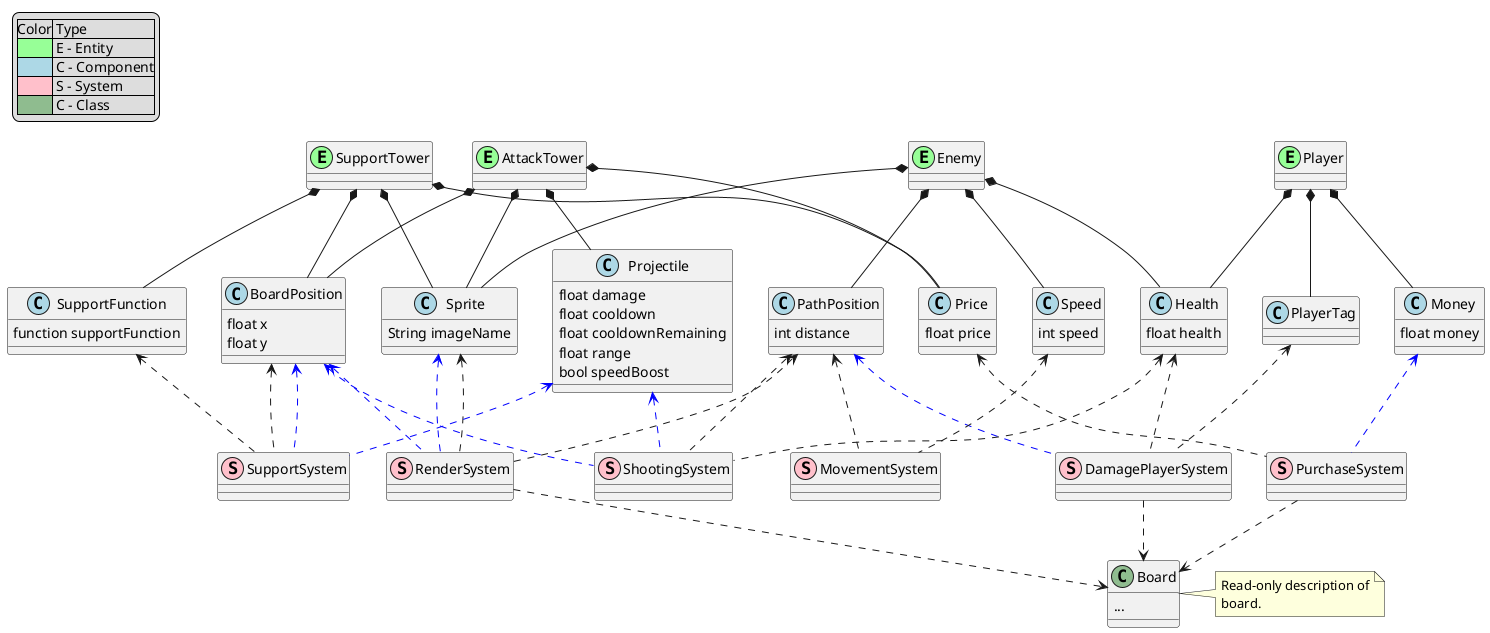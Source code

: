@startuml
'https://plantuml.com/class-diagram
'----------------------COMPONENT
legend top left
    |Color| Type |
    |<#physical>| E – Entity|
    |<#lightBlue>| C – Component|
    |<#pink>| S – System|
    |<#darkSeaGreen>| C – Class|
end legend

class BoardPosition << (C, lightBlue) >> {
float x
float y
}
class PathPosition << (C, lightBlue) >> {
int distance
}
class Health << (C, lightBlue) >> {
float health
}
class Money << (C, lightBlue) >> {
float money
}
class Speed << (C, lightBlue) >> {
int speed
}
class Sprite << (C, lightBlue) >> {
String imageName
}
 class Price << (C, lightBlue) >>{
float price
}
class SupportFunction << (C, lightBlue) >> {
function supportFunction
}
class Projectile << (C, lightBlue) >> {
float damage
float cooldown
float cooldownRemaining
float range
bool speedBoost
}
class PlayerTag << (C, lightBlue) >> {
}


'---------------------ENTITY
class AttackTower << (E, physical >>
entity SupportTower << (E, physical >>
entity Enemy << (E, physical >>
entity Player << (E, physical >>

SupportFunction -up-* SupportTower
Price -up-* AttackTower
Price -up-* SupportTower
BoardPosition -up-* AttackTower
BoardPosition -up-* SupportTower
PathPosition -up-* Enemy
Health -up-* Enemy
Health -up-* Player
Sprite -up-* Enemy
Sprite -up-* AttackTower
Sprite -up-* SupportTower
Speed -up-* Enemy
Projectile -up-* AttackTower
Money -up-* Player
PlayerTag -up-* Player

'------------------SYSTEM
class SupportSystem << (S, pink) >>
class ShootingSystem << (S, pink) >>
class RenderSystem << (S, pink) >>
class MovementSystem << (S, pink) >>
class DamagePlayerSystem << (S, pink) >>
class PurchaseSystem << (S, pink) >>

' Enemy archetype
BoardPosition <.. RenderSystem #blue
Sprite <.. RenderSystem #blue
' Tower archetype
PathPosition <.. RenderSystem
Sprite <.. RenderSystem

' Enemy archetype
PathPosition <.. DamagePlayerSystem #blue
' Player archetype
Health <.. DamagePlayerSystem
PlayerTag <.. DamagePlayerSystem

PathPosition <.. MovementSystem
Speed <.. MovementSystem

' Player archetype
Money <.. PurchaseSystem #blue
Price <.. PurchaseSystem

' Support tower archetype
SupportFunction <.. SupportSystem
BoardPosition <.. SupportSystem
' Attack tower archetype
Projectile <.. SupportSystem #blue
BoardPosition <.. SupportSystem #blue

' Attack tower archetype
Projectile <.. ShootingSystem #blue
BoardPosition <.. ShootingSystem #blue
' Enemy archetype
Health <.. ShootingSystem
PathPosition <.. ShootingSystem

'-------------------------------

class Board << (C, darkSeaGreen) >> {
...
}


note right of Board
    Read-only description of
    board.
end note

Board <.up. DamagePlayerSystem
Board <.up. PurchaseSystem
Board <.up. RenderSystem

@enduml